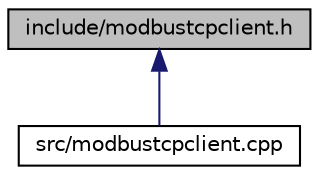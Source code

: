 digraph "include/modbustcpclient.h"
{
 // LATEX_PDF_SIZE
  edge [fontname="Helvetica",fontsize="10",labelfontname="Helvetica",labelfontsize="10"];
  node [fontname="Helvetica",fontsize="10",shape=record];
  Node1 [label="include/modbustcpclient.h",height=0.2,width=0.4,color="black", fillcolor="grey75", style="filled", fontcolor="black",tooltip=" "];
  Node1 -> Node2 [dir="back",color="midnightblue",fontsize="10",style="solid",fontname="Helvetica"];
  Node2 [label="src/modbustcpclient.cpp",height=0.2,width=0.4,color="black", fillcolor="white", style="filled",URL="$modbustcpclient_8cpp.html",tooltip=" "];
}
